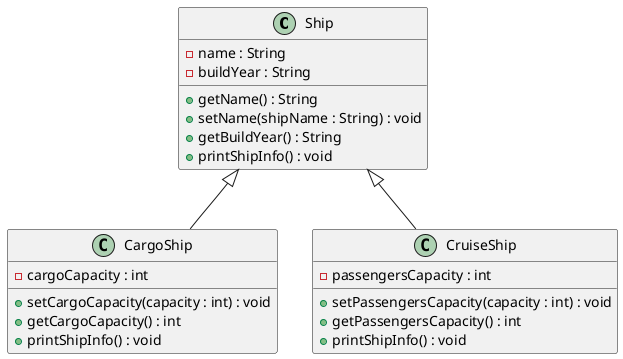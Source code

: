 @startuml ShipClassDiagram

class Ship {
    - name : String
    - buildYear : String

    + getName() : String
    + setName(shipName : String) : void
    + getBuildYear() : String
    + printShipInfo() : void
}

class CargoShip {
    - cargoCapacity : int

    + setCargoCapacity(capacity : int) : void
    + getCargoCapacity() : int
    + printShipInfo() : void
}

class CruiseShip {
    - passengersCapacity : int

    + setPassengersCapacity(capacity : int) : void
    + getPassengersCapacity() : int
    + printShipInfo() : void
}

Ship <|-- CargoShip
Ship <|-- CruiseShip

@enduml
